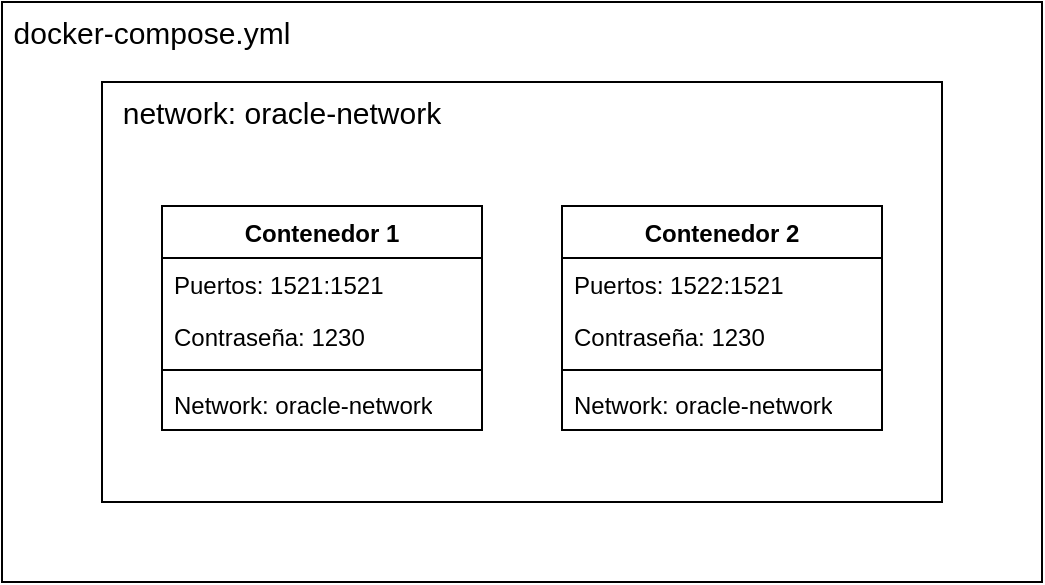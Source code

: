 <mxfile version="24.4.2" type="device">
  <diagram name="Página-1" id="hTGRAxuBrZwY_Z5iT7r3">
    <mxGraphModel dx="989" dy="539" grid="1" gridSize="10" guides="1" tooltips="1" connect="1" arrows="1" fold="1" page="1" pageScale="1" pageWidth="827" pageHeight="1169" math="0" shadow="0">
      <root>
        <mxCell id="0" />
        <mxCell id="1" parent="0" />
        <mxCell id="z479g1V92A_-hwhSCgAi-1" value="" style="rounded=0;whiteSpace=wrap;html=1;" vertex="1" parent="1">
          <mxGeometry x="160" y="160" width="520" height="290" as="geometry" />
        </mxCell>
        <mxCell id="z479g1V92A_-hwhSCgAi-2" value="&lt;font style=&quot;font-size: 15px;&quot;&gt;docker-compose.yml&lt;/font&gt;" style="text;html=1;align=center;verticalAlign=middle;whiteSpace=wrap;rounded=0;" vertex="1" parent="1">
          <mxGeometry x="160" y="160" width="150" height="30" as="geometry" />
        </mxCell>
        <mxCell id="z479g1V92A_-hwhSCgAi-19" value="" style="rounded=0;whiteSpace=wrap;html=1;" vertex="1" parent="1">
          <mxGeometry x="210" y="200" width="420" height="210" as="geometry" />
        </mxCell>
        <mxCell id="z479g1V92A_-hwhSCgAi-20" value="&lt;font style=&quot;font-size: 15px;&quot;&gt;network: oracle-network&lt;/font&gt;" style="text;html=1;align=center;verticalAlign=middle;whiteSpace=wrap;rounded=0;" vertex="1" parent="1">
          <mxGeometry x="210" y="200" width="180" height="30" as="geometry" />
        </mxCell>
        <mxCell id="z479g1V92A_-hwhSCgAi-11" value="Contenedor 1" style="swimlane;fontStyle=1;align=center;verticalAlign=top;childLayout=stackLayout;horizontal=1;startSize=26;horizontalStack=0;resizeParent=1;resizeParentMax=0;resizeLast=0;collapsible=1;marginBottom=0;whiteSpace=wrap;html=1;" vertex="1" parent="1">
          <mxGeometry x="240" y="262" width="160" height="112" as="geometry" />
        </mxCell>
        <mxCell id="z479g1V92A_-hwhSCgAi-12" value="Puertos: 1521:1521" style="text;strokeColor=none;fillColor=none;align=left;verticalAlign=top;spacingLeft=4;spacingRight=4;overflow=hidden;rotatable=0;points=[[0,0.5],[1,0.5]];portConstraint=eastwest;whiteSpace=wrap;html=1;" vertex="1" parent="z479g1V92A_-hwhSCgAi-11">
          <mxGeometry y="26" width="160" height="26" as="geometry" />
        </mxCell>
        <mxCell id="z479g1V92A_-hwhSCgAi-21" value="Contraseña: 1230" style="text;strokeColor=none;fillColor=none;align=left;verticalAlign=top;spacingLeft=4;spacingRight=4;overflow=hidden;rotatable=0;points=[[0,0.5],[1,0.5]];portConstraint=eastwest;whiteSpace=wrap;html=1;" vertex="1" parent="z479g1V92A_-hwhSCgAi-11">
          <mxGeometry y="52" width="160" height="26" as="geometry" />
        </mxCell>
        <mxCell id="z479g1V92A_-hwhSCgAi-13" value="" style="line;strokeWidth=1;fillColor=none;align=left;verticalAlign=middle;spacingTop=-1;spacingLeft=3;spacingRight=3;rotatable=0;labelPosition=right;points=[];portConstraint=eastwest;strokeColor=inherit;" vertex="1" parent="z479g1V92A_-hwhSCgAi-11">
          <mxGeometry y="78" width="160" height="8" as="geometry" />
        </mxCell>
        <mxCell id="z479g1V92A_-hwhSCgAi-14" value="Network: oracle-network" style="text;strokeColor=none;fillColor=none;align=left;verticalAlign=top;spacingLeft=4;spacingRight=4;overflow=hidden;rotatable=0;points=[[0,0.5],[1,0.5]];portConstraint=eastwest;whiteSpace=wrap;html=1;" vertex="1" parent="z479g1V92A_-hwhSCgAi-11">
          <mxGeometry y="86" width="160" height="26" as="geometry" />
        </mxCell>
        <mxCell id="z479g1V92A_-hwhSCgAi-15" value="Contenedor 2" style="swimlane;fontStyle=1;align=center;verticalAlign=top;childLayout=stackLayout;horizontal=1;startSize=26;horizontalStack=0;resizeParent=1;resizeParentMax=0;resizeLast=0;collapsible=1;marginBottom=0;whiteSpace=wrap;html=1;" vertex="1" parent="1">
          <mxGeometry x="440" y="262" width="160" height="112" as="geometry" />
        </mxCell>
        <mxCell id="z479g1V92A_-hwhSCgAi-16" value="Puertos: 1522:1521" style="text;strokeColor=none;fillColor=none;align=left;verticalAlign=top;spacingLeft=4;spacingRight=4;overflow=hidden;rotatable=0;points=[[0,0.5],[1,0.5]];portConstraint=eastwest;whiteSpace=wrap;html=1;" vertex="1" parent="z479g1V92A_-hwhSCgAi-15">
          <mxGeometry y="26" width="160" height="26" as="geometry" />
        </mxCell>
        <mxCell id="z479g1V92A_-hwhSCgAi-22" value="Contraseña: 1230" style="text;strokeColor=none;fillColor=none;align=left;verticalAlign=top;spacingLeft=4;spacingRight=4;overflow=hidden;rotatable=0;points=[[0,0.5],[1,0.5]];portConstraint=eastwest;whiteSpace=wrap;html=1;" vertex="1" parent="z479g1V92A_-hwhSCgAi-15">
          <mxGeometry y="52" width="160" height="26" as="geometry" />
        </mxCell>
        <mxCell id="z479g1V92A_-hwhSCgAi-17" value="" style="line;strokeWidth=1;fillColor=none;align=left;verticalAlign=middle;spacingTop=-1;spacingLeft=3;spacingRight=3;rotatable=0;labelPosition=right;points=[];portConstraint=eastwest;strokeColor=inherit;" vertex="1" parent="z479g1V92A_-hwhSCgAi-15">
          <mxGeometry y="78" width="160" height="8" as="geometry" />
        </mxCell>
        <mxCell id="z479g1V92A_-hwhSCgAi-18" value="Network: oracle-network" style="text;strokeColor=none;fillColor=none;align=left;verticalAlign=top;spacingLeft=4;spacingRight=4;overflow=hidden;rotatable=0;points=[[0,0.5],[1,0.5]];portConstraint=eastwest;whiteSpace=wrap;html=1;" vertex="1" parent="z479g1V92A_-hwhSCgAi-15">
          <mxGeometry y="86" width="160" height="26" as="geometry" />
        </mxCell>
      </root>
    </mxGraphModel>
  </diagram>
</mxfile>
